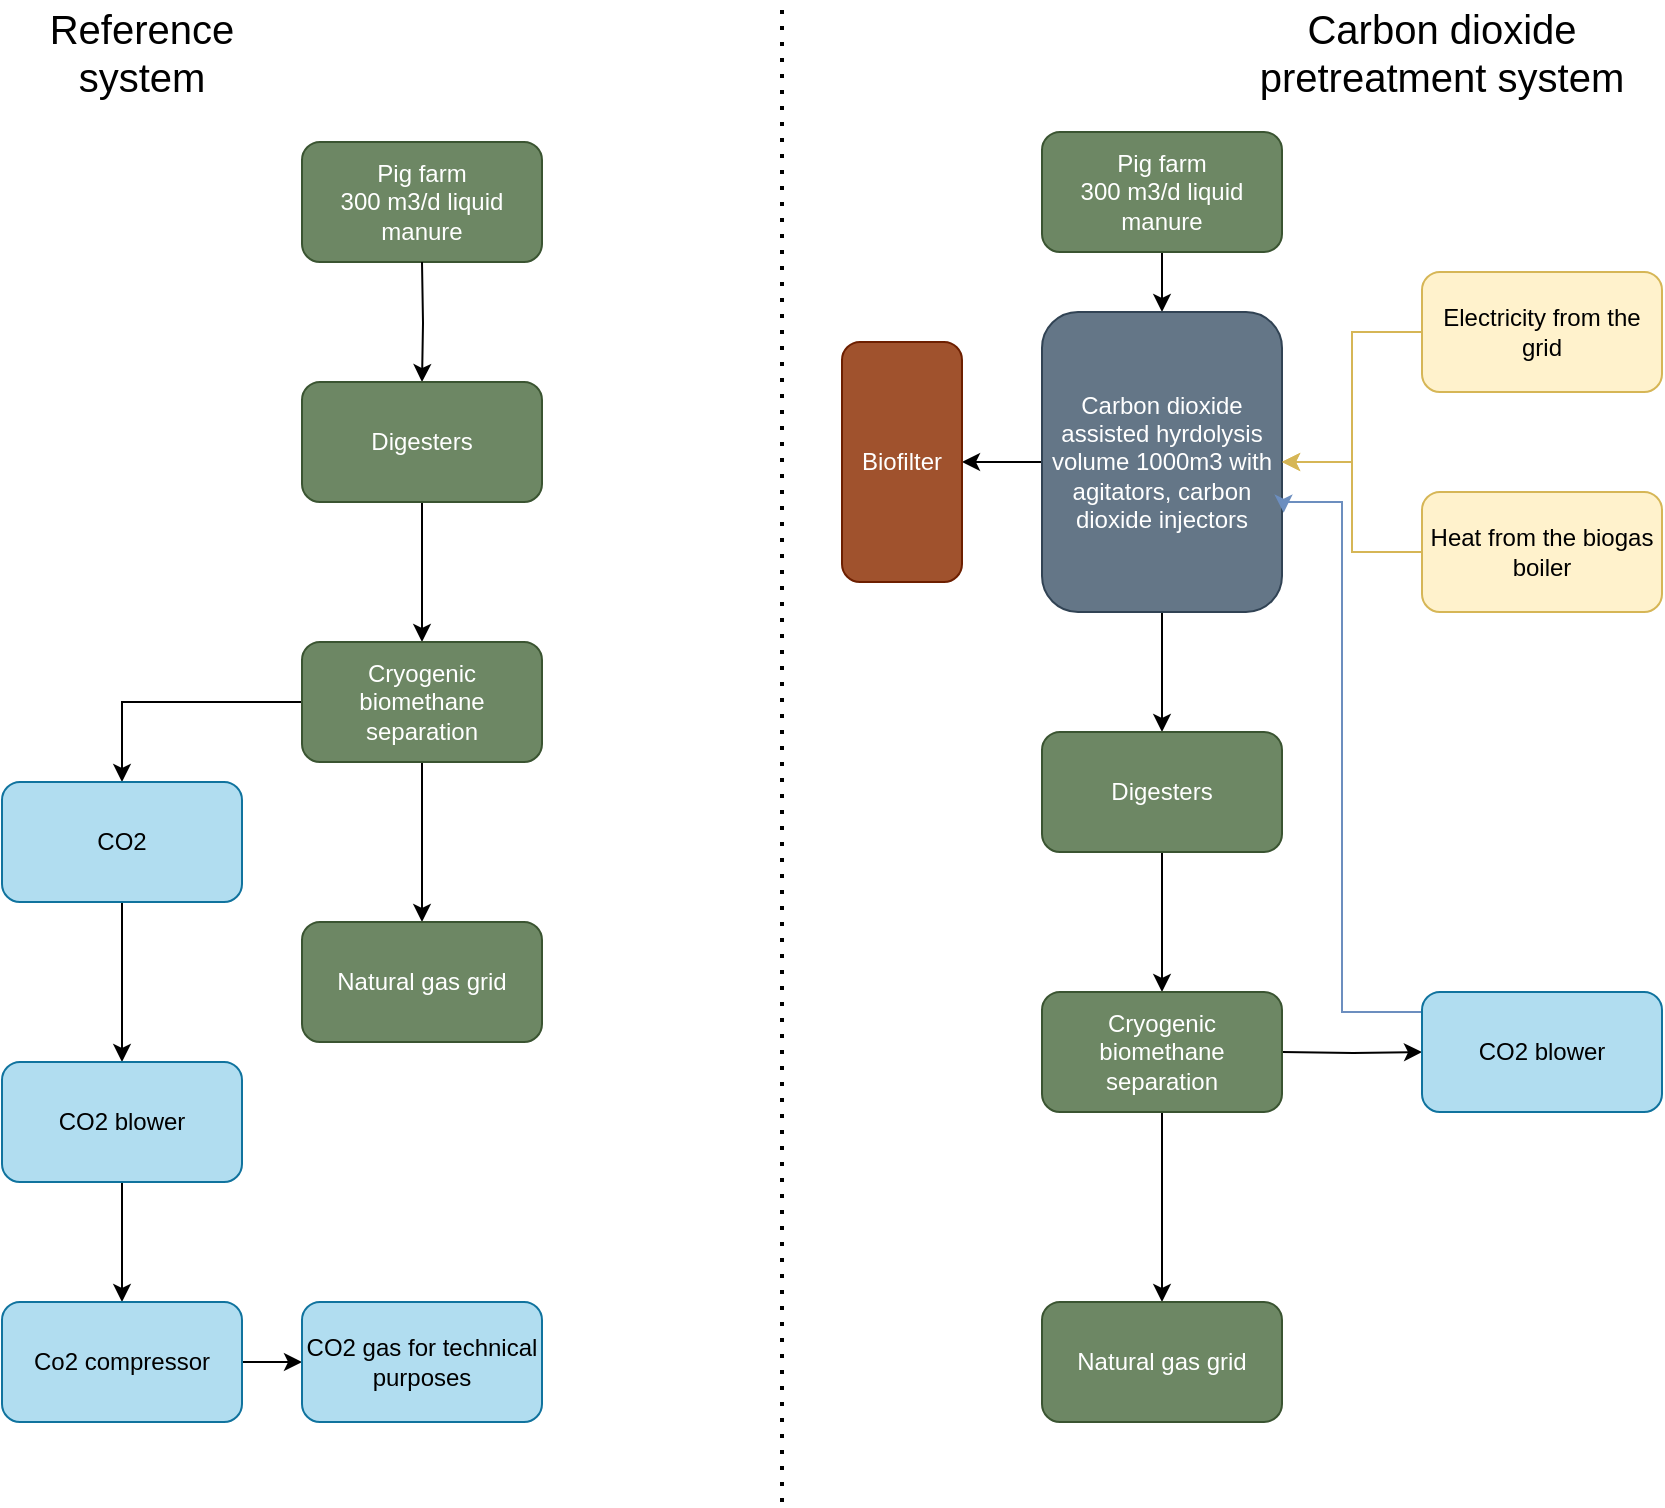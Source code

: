 <mxfile version="23.0.2" type="github">
  <diagram name="Page-1" id="84lWlQYNkhRJp31IneOG">
    <mxGraphModel dx="1050" dy="625" grid="1" gridSize="10" guides="1" tooltips="1" connect="1" arrows="1" fold="1" page="1" pageScale="1" pageWidth="850" pageHeight="1100" math="0" shadow="0">
      <root>
        <mxCell id="0" />
        <mxCell id="1" parent="0" />
        <mxCell id="G4ud9qvy3oYhWYAnnlkO-3" value="" style="edgeStyle=orthogonalEdgeStyle;rounded=0;orthogonalLoop=1;jettySize=auto;html=1;" edge="1" parent="1" source="G4ud9qvy3oYhWYAnnlkO-1" target="G4ud9qvy3oYhWYAnnlkO-2">
          <mxGeometry relative="1" as="geometry" />
        </mxCell>
        <mxCell id="G4ud9qvy3oYhWYAnnlkO-1" value="Pig farm&lt;br&gt;300 m3/d liquid manure" style="rounded=1;whiteSpace=wrap;html=1;fillColor=#6d8764;fontColor=#ffffff;strokeColor=#3A5431;" vertex="1" parent="1">
          <mxGeometry x="530" y="75" width="120" height="60" as="geometry" />
        </mxCell>
        <mxCell id="G4ud9qvy3oYhWYAnnlkO-5" value="" style="edgeStyle=orthogonalEdgeStyle;rounded=0;orthogonalLoop=1;jettySize=auto;html=1;" edge="1" parent="1" source="G4ud9qvy3oYhWYAnnlkO-2" target="G4ud9qvy3oYhWYAnnlkO-4">
          <mxGeometry relative="1" as="geometry" />
        </mxCell>
        <mxCell id="G4ud9qvy3oYhWYAnnlkO-24" value="" style="edgeStyle=orthogonalEdgeStyle;rounded=0;orthogonalLoop=1;jettySize=auto;html=1;" edge="1" parent="1" source="G4ud9qvy3oYhWYAnnlkO-2" target="G4ud9qvy3oYhWYAnnlkO-23">
          <mxGeometry relative="1" as="geometry" />
        </mxCell>
        <mxCell id="G4ud9qvy3oYhWYAnnlkO-2" value="Carbon dioxide assisted hyrdolysis volume 1000m3 with agitators, carbon dioxide injectors" style="rounded=1;whiteSpace=wrap;html=1;fillColor=#647687;fontColor=#ffffff;strokeColor=#314354;" vertex="1" parent="1">
          <mxGeometry x="530" y="165" width="120" height="150" as="geometry" />
        </mxCell>
        <mxCell id="G4ud9qvy3oYhWYAnnlkO-7" value="" style="edgeStyle=orthogonalEdgeStyle;rounded=0;orthogonalLoop=1;jettySize=auto;html=1;" edge="1" parent="1" source="G4ud9qvy3oYhWYAnnlkO-4" target="G4ud9qvy3oYhWYAnnlkO-6">
          <mxGeometry relative="1" as="geometry" />
        </mxCell>
        <mxCell id="G4ud9qvy3oYhWYAnnlkO-4" value="Digesters" style="rounded=1;whiteSpace=wrap;html=1;fillColor=#6d8764;fontColor=#ffffff;strokeColor=#3A5431;" vertex="1" parent="1">
          <mxGeometry x="530" y="375" width="120" height="60" as="geometry" />
        </mxCell>
        <mxCell id="G4ud9qvy3oYhWYAnnlkO-9" value="" style="edgeStyle=orthogonalEdgeStyle;rounded=0;orthogonalLoop=1;jettySize=auto;html=1;entryX=1.007;entryY=0.669;entryDx=0;entryDy=0;fillColor=#dae8fc;strokeColor=#6c8ebf;entryPerimeter=0;exitX=0;exitY=0.75;exitDx=0;exitDy=0;" edge="1" parent="1" source="G4ud9qvy3oYhWYAnnlkO-20" target="G4ud9qvy3oYhWYAnnlkO-2">
          <mxGeometry relative="1" as="geometry">
            <mxPoint x="960" y="560" as="sourcePoint" />
            <mxPoint x="770" y="255" as="targetPoint" />
            <Array as="points">
              <mxPoint x="720" y="515" />
              <mxPoint x="680" y="515" />
              <mxPoint x="680" y="260" />
              <mxPoint x="651" y="260" />
            </Array>
          </mxGeometry>
        </mxCell>
        <mxCell id="G4ud9qvy3oYhWYAnnlkO-14" value="" style="edgeStyle=orthogonalEdgeStyle;rounded=0;orthogonalLoop=1;jettySize=auto;html=1;" edge="1" parent="1" source="G4ud9qvy3oYhWYAnnlkO-6" target="G4ud9qvy3oYhWYAnnlkO-13">
          <mxGeometry relative="1" as="geometry" />
        </mxCell>
        <mxCell id="G4ud9qvy3oYhWYAnnlkO-25" value="" style="edgeStyle=orthogonalEdgeStyle;rounded=0;orthogonalLoop=1;jettySize=auto;html=1;" edge="1" parent="1" target="G4ud9qvy3oYhWYAnnlkO-20">
          <mxGeometry relative="1" as="geometry">
            <mxPoint x="650" y="535" as="sourcePoint" />
          </mxGeometry>
        </mxCell>
        <mxCell id="G4ud9qvy3oYhWYAnnlkO-6" value="Cryogenic biomethane separation" style="rounded=1;whiteSpace=wrap;html=1;fillColor=#6d8764;fontColor=#ffffff;strokeColor=#3A5431;" vertex="1" parent="1">
          <mxGeometry x="530" y="505" width="120" height="60" as="geometry" />
        </mxCell>
        <mxCell id="G4ud9qvy3oYhWYAnnlkO-13" value="Natural gas grid" style="whiteSpace=wrap;html=1;rounded=1;fillColor=#6d8764;fontColor=#ffffff;strokeColor=#3A5431;" vertex="1" parent="1">
          <mxGeometry x="530" y="660" width="120" height="60" as="geometry" />
        </mxCell>
        <mxCell id="G4ud9qvy3oYhWYAnnlkO-17" value="" style="edgeStyle=orthogonalEdgeStyle;rounded=0;orthogonalLoop=1;jettySize=auto;html=1;fillColor=#fff2cc;strokeColor=#d6b656;" edge="1" parent="1" source="G4ud9qvy3oYhWYAnnlkO-15" target="G4ud9qvy3oYhWYAnnlkO-2">
          <mxGeometry relative="1" as="geometry" />
        </mxCell>
        <mxCell id="G4ud9qvy3oYhWYAnnlkO-15" value="Electricity from the grid" style="whiteSpace=wrap;html=1;rounded=1;fillColor=#fff2cc;strokeColor=#d6b656;" vertex="1" parent="1">
          <mxGeometry x="720" y="145" width="120" height="60" as="geometry" />
        </mxCell>
        <mxCell id="G4ud9qvy3oYhWYAnnlkO-19" value="" style="edgeStyle=orthogonalEdgeStyle;rounded=0;orthogonalLoop=1;jettySize=auto;html=1;fillColor=#fff2cc;strokeColor=#d6b656;" edge="1" parent="1" source="G4ud9qvy3oYhWYAnnlkO-18" target="G4ud9qvy3oYhWYAnnlkO-2">
          <mxGeometry relative="1" as="geometry" />
        </mxCell>
        <mxCell id="G4ud9qvy3oYhWYAnnlkO-18" value="Heat from the biogas boiler" style="whiteSpace=wrap;html=1;rounded=1;fillColor=#fff2cc;strokeColor=#d6b656;" vertex="1" parent="1">
          <mxGeometry x="720" y="255" width="120" height="60" as="geometry" />
        </mxCell>
        <mxCell id="G4ud9qvy3oYhWYAnnlkO-20" value="CO2 blower" style="rounded=1;whiteSpace=wrap;html=1;fillColor=#b1ddf0;strokeColor=#10739e;" vertex="1" parent="1">
          <mxGeometry x="720" y="505" width="120" height="60" as="geometry" />
        </mxCell>
        <mxCell id="G4ud9qvy3oYhWYAnnlkO-23" value="Biofilter" style="rounded=1;whiteSpace=wrap;html=1;fillColor=#a0522d;fontColor=#ffffff;strokeColor=#6D1F00;" vertex="1" parent="1">
          <mxGeometry x="430" y="180" width="60" height="120" as="geometry" />
        </mxCell>
        <mxCell id="G4ud9qvy3oYhWYAnnlkO-27" value="Pig farm&lt;br&gt;300 m3/d liquid manure" style="rounded=1;whiteSpace=wrap;html=1;fillColor=#6d8764;fontColor=#ffffff;strokeColor=#3A5431;" vertex="1" parent="1">
          <mxGeometry x="160" y="80" width="120" height="60" as="geometry" />
        </mxCell>
        <mxCell id="G4ud9qvy3oYhWYAnnlkO-28" value="" style="edgeStyle=orthogonalEdgeStyle;rounded=0;orthogonalLoop=1;jettySize=auto;html=1;" edge="1" parent="1" target="G4ud9qvy3oYhWYAnnlkO-32">
          <mxGeometry relative="1" as="geometry">
            <mxPoint x="220" y="140" as="sourcePoint" />
          </mxGeometry>
        </mxCell>
        <mxCell id="G4ud9qvy3oYhWYAnnlkO-31" value="" style="edgeStyle=orthogonalEdgeStyle;rounded=0;orthogonalLoop=1;jettySize=auto;html=1;" edge="1" parent="1" source="G4ud9qvy3oYhWYAnnlkO-32" target="G4ud9qvy3oYhWYAnnlkO-36">
          <mxGeometry relative="1" as="geometry" />
        </mxCell>
        <mxCell id="G4ud9qvy3oYhWYAnnlkO-32" value="Digesters" style="rounded=1;whiteSpace=wrap;html=1;fillColor=#6d8764;fontColor=#ffffff;strokeColor=#3A5431;" vertex="1" parent="1">
          <mxGeometry x="160" y="200" width="120" height="60" as="geometry" />
        </mxCell>
        <mxCell id="G4ud9qvy3oYhWYAnnlkO-34" value="" style="edgeStyle=orthogonalEdgeStyle;rounded=0;orthogonalLoop=1;jettySize=auto;html=1;" edge="1" parent="1" source="G4ud9qvy3oYhWYAnnlkO-36" target="G4ud9qvy3oYhWYAnnlkO-37">
          <mxGeometry relative="1" as="geometry" />
        </mxCell>
        <mxCell id="G4ud9qvy3oYhWYAnnlkO-49" value="" style="edgeStyle=orthogonalEdgeStyle;rounded=0;orthogonalLoop=1;jettySize=auto;html=1;" edge="1" parent="1" source="G4ud9qvy3oYhWYAnnlkO-36" target="G4ud9qvy3oYhWYAnnlkO-48">
          <mxGeometry relative="1" as="geometry" />
        </mxCell>
        <mxCell id="G4ud9qvy3oYhWYAnnlkO-36" value="Cryogenic biomethane separation" style="rounded=1;whiteSpace=wrap;html=1;fillColor=#6d8764;fontColor=#ffffff;strokeColor=#3A5431;" vertex="1" parent="1">
          <mxGeometry x="160" y="330" width="120" height="60" as="geometry" />
        </mxCell>
        <mxCell id="G4ud9qvy3oYhWYAnnlkO-37" value="Natural gas grid" style="whiteSpace=wrap;html=1;rounded=1;fillColor=#6d8764;fontColor=#ffffff;strokeColor=#3A5431;" vertex="1" parent="1">
          <mxGeometry x="160" y="470" width="120" height="60" as="geometry" />
        </mxCell>
        <mxCell id="G4ud9qvy3oYhWYAnnlkO-45" value="" style="endArrow=none;dashed=1;html=1;dashPattern=1 3;strokeWidth=2;rounded=0;" edge="1" parent="1">
          <mxGeometry width="50" height="50" relative="1" as="geometry">
            <mxPoint x="400" y="760" as="sourcePoint" />
            <mxPoint x="400" y="10" as="targetPoint" />
          </mxGeometry>
        </mxCell>
        <mxCell id="G4ud9qvy3oYhWYAnnlkO-46" value="Reference system" style="text;html=1;strokeColor=none;fillColor=none;align=center;verticalAlign=middle;whiteSpace=wrap;rounded=0;fontSize=20;" vertex="1" parent="1">
          <mxGeometry x="20" y="20" width="120" height="30" as="geometry" />
        </mxCell>
        <mxCell id="G4ud9qvy3oYhWYAnnlkO-47" value="Carbon dioxide pretreatment system" style="text;html=1;strokeColor=none;fillColor=none;align=center;verticalAlign=middle;whiteSpace=wrap;rounded=0;fontSize=20;" vertex="1" parent="1">
          <mxGeometry x="630" y="20" width="200" height="30" as="geometry" />
        </mxCell>
        <mxCell id="G4ud9qvy3oYhWYAnnlkO-51" value="" style="edgeStyle=orthogonalEdgeStyle;rounded=0;orthogonalLoop=1;jettySize=auto;html=1;" edge="1" parent="1" source="G4ud9qvy3oYhWYAnnlkO-48" target="G4ud9qvy3oYhWYAnnlkO-50">
          <mxGeometry relative="1" as="geometry" />
        </mxCell>
        <mxCell id="G4ud9qvy3oYhWYAnnlkO-48" value="CO2" style="whiteSpace=wrap;html=1;fillColor=#b1ddf0;strokeColor=#10739e;rounded=1;" vertex="1" parent="1">
          <mxGeometry x="10" y="400" width="120" height="60" as="geometry" />
        </mxCell>
        <mxCell id="G4ud9qvy3oYhWYAnnlkO-53" value="" style="edgeStyle=orthogonalEdgeStyle;rounded=0;orthogonalLoop=1;jettySize=auto;html=1;" edge="1" parent="1" source="G4ud9qvy3oYhWYAnnlkO-50" target="G4ud9qvy3oYhWYAnnlkO-52">
          <mxGeometry relative="1" as="geometry" />
        </mxCell>
        <mxCell id="G4ud9qvy3oYhWYAnnlkO-50" value="CO2 blower" style="whiteSpace=wrap;html=1;fillColor=#b1ddf0;strokeColor=#10739e;rounded=1;" vertex="1" parent="1">
          <mxGeometry x="10" y="540" width="120" height="60" as="geometry" />
        </mxCell>
        <mxCell id="G4ud9qvy3oYhWYAnnlkO-55" value="" style="edgeStyle=orthogonalEdgeStyle;rounded=0;orthogonalLoop=1;jettySize=auto;html=1;" edge="1" parent="1" source="G4ud9qvy3oYhWYAnnlkO-52" target="G4ud9qvy3oYhWYAnnlkO-54">
          <mxGeometry relative="1" as="geometry" />
        </mxCell>
        <mxCell id="G4ud9qvy3oYhWYAnnlkO-52" value="Co2 compressor" style="whiteSpace=wrap;html=1;fillColor=#b1ddf0;strokeColor=#10739e;rounded=1;" vertex="1" parent="1">
          <mxGeometry x="10" y="660" width="120" height="60" as="geometry" />
        </mxCell>
        <mxCell id="G4ud9qvy3oYhWYAnnlkO-54" value="CO2 gas for technical purposes" style="whiteSpace=wrap;html=1;fillColor=#b1ddf0;strokeColor=#10739e;rounded=1;" vertex="1" parent="1">
          <mxGeometry x="160" y="660" width="120" height="60" as="geometry" />
        </mxCell>
      </root>
    </mxGraphModel>
  </diagram>
</mxfile>
